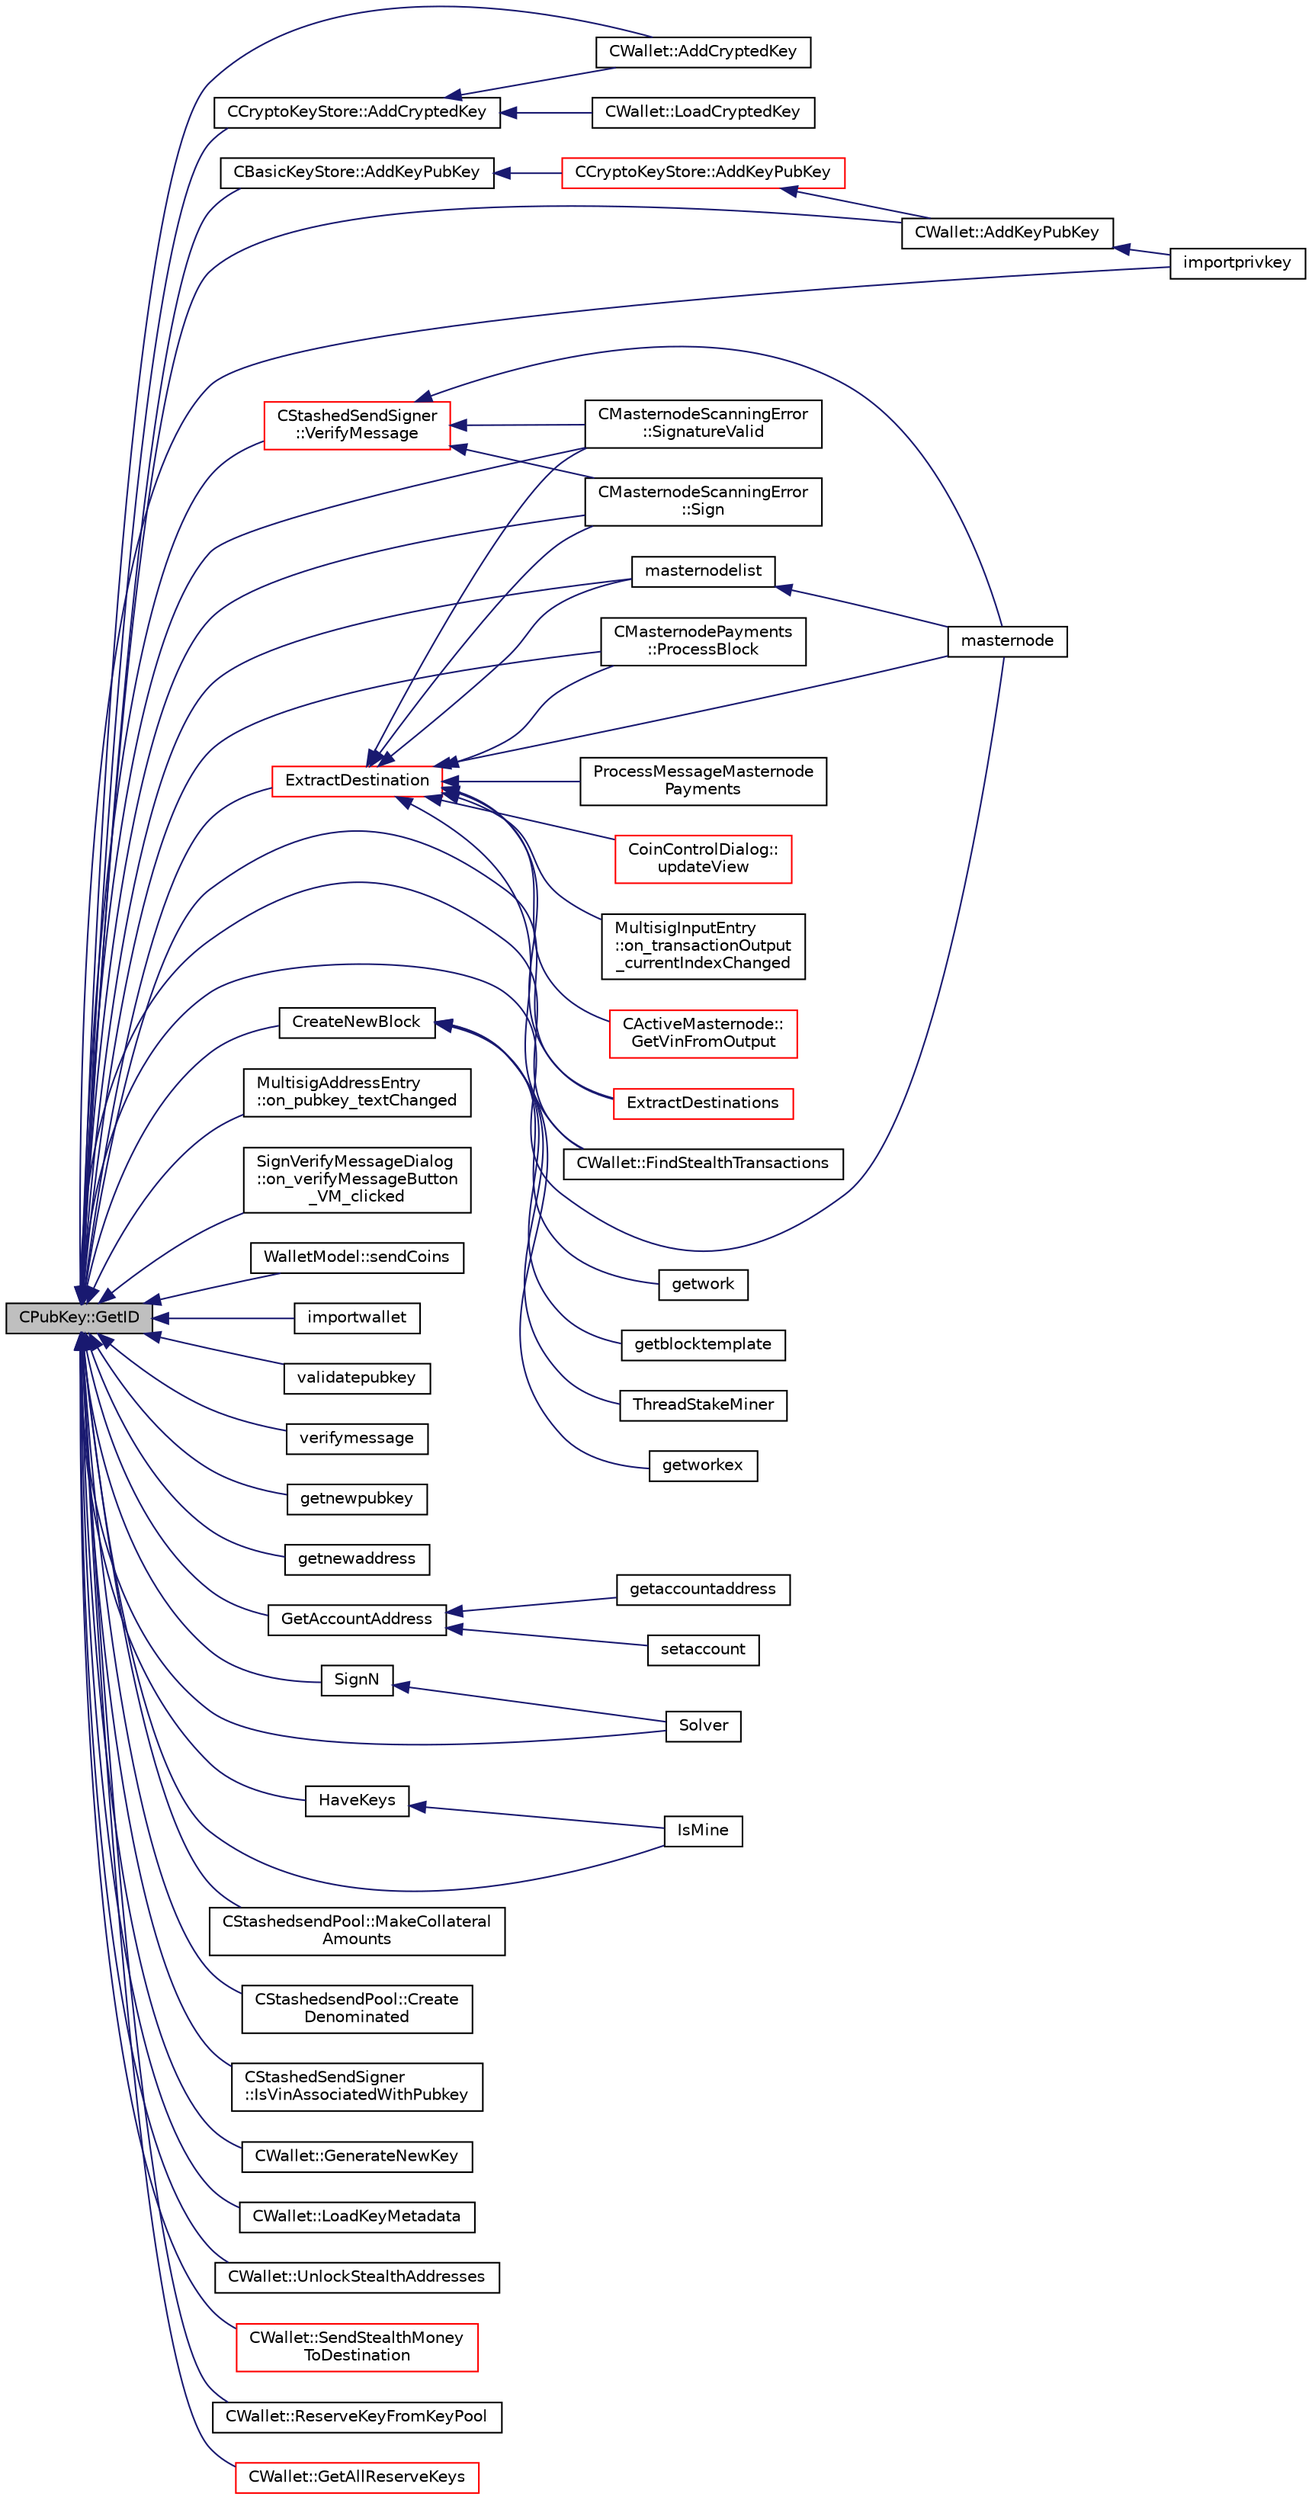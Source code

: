 digraph "CPubKey::GetID"
{
  edge [fontname="Helvetica",fontsize="10",labelfontname="Helvetica",labelfontsize="10"];
  node [fontname="Helvetica",fontsize="10",shape=record];
  rankdir="LR";
  Node165 [label="CPubKey::GetID",height=0.2,width=0.4,color="black", fillcolor="grey75", style="filled", fontcolor="black"];
  Node165 -> Node166 [dir="back",color="midnightblue",fontsize="10",style="solid",fontname="Helvetica"];
  Node166 [label="CCryptoKeyStore::AddCryptedKey",height=0.2,width=0.4,color="black", fillcolor="white", style="filled",URL="$db/dad/class_c_crypto_key_store.html#a9f4d2df95008205b2b9784c5f0e8e12b"];
  Node166 -> Node167 [dir="back",color="midnightblue",fontsize="10",style="solid",fontname="Helvetica"];
  Node167 [label="CWallet::AddCryptedKey",height=0.2,width=0.4,color="black", fillcolor="white", style="filled",URL="$d2/de5/class_c_wallet.html#a3e90096a903d49cd751f05fcdb7692ce"];
  Node166 -> Node168 [dir="back",color="midnightblue",fontsize="10",style="solid",fontname="Helvetica"];
  Node168 [label="CWallet::LoadCryptedKey",height=0.2,width=0.4,color="black", fillcolor="white", style="filled",URL="$d2/de5/class_c_wallet.html#a01fbd78238d4ef833d059f12a7e8ac9f"];
  Node165 -> Node169 [dir="back",color="midnightblue",fontsize="10",style="solid",fontname="Helvetica"];
  Node169 [label="CBasicKeyStore::AddKeyPubKey",height=0.2,width=0.4,color="black", fillcolor="white", style="filled",URL="$db/db1/class_c_basic_key_store.html#acc2e33f319de88e88f86b0dc79bdcb65"];
  Node169 -> Node170 [dir="back",color="midnightblue",fontsize="10",style="solid",fontname="Helvetica"];
  Node170 [label="CCryptoKeyStore::AddKeyPubKey",height=0.2,width=0.4,color="red", fillcolor="white", style="filled",URL="$db/dad/class_c_crypto_key_store.html#a340109b8673267676a34664a76ed3274"];
  Node170 -> Node171 [dir="back",color="midnightblue",fontsize="10",style="solid",fontname="Helvetica"];
  Node171 [label="CWallet::AddKeyPubKey",height=0.2,width=0.4,color="black", fillcolor="white", style="filled",URL="$d2/de5/class_c_wallet.html#a3240da36cd717146296969227a3e0bd5"];
  Node171 -> Node172 [dir="back",color="midnightblue",fontsize="10",style="solid",fontname="Helvetica"];
  Node172 [label="importprivkey",height=0.2,width=0.4,color="black", fillcolor="white", style="filled",URL="$dc/dbf/rpcdump_8cpp.html#a3a6fdb974fce01220a895393d444e981"];
  Node165 -> Node174 [dir="back",color="midnightblue",fontsize="10",style="solid",fontname="Helvetica"];
  Node174 [label="CMasternodePayments\l::ProcessBlock",height=0.2,width=0.4,color="black", fillcolor="white", style="filled",URL="$dc/d9a/class_c_masternode_payments.html#aa23dfbc148f10f601e9771bfcffea441"];
  Node165 -> Node175 [dir="back",color="midnightblue",fontsize="10",style="solid",fontname="Helvetica"];
  Node175 [label="CMasternodeScanningError\l::SignatureValid",height=0.2,width=0.4,color="black", fillcolor="white", style="filled",URL="$d0/de7/class_c_masternode_scanning_error.html#ae90fca573f70f7faa4c9f3a5db145f36"];
  Node165 -> Node176 [dir="back",color="midnightblue",fontsize="10",style="solid",fontname="Helvetica"];
  Node176 [label="CMasternodeScanningError\l::Sign",height=0.2,width=0.4,color="black", fillcolor="white", style="filled",URL="$d0/de7/class_c_masternode_scanning_error.html#afdc8ec9b08767cdf3c6a6cc819af7d09"];
  Node165 -> Node177 [dir="back",color="midnightblue",fontsize="10",style="solid",fontname="Helvetica"];
  Node177 [label="CreateNewBlock",height=0.2,width=0.4,color="black", fillcolor="white", style="filled",URL="$de/d13/miner_8h.html#aca0de7d757e027c2b08bd101c68c1549"];
  Node177 -> Node178 [dir="back",color="midnightblue",fontsize="10",style="solid",fontname="Helvetica"];
  Node178 [label="ThreadStakeMiner",height=0.2,width=0.4,color="black", fillcolor="white", style="filled",URL="$d6/de3/miner_8cpp.html#a31faece5ef0e403969b3d3debd79b352"];
  Node177 -> Node179 [dir="back",color="midnightblue",fontsize="10",style="solid",fontname="Helvetica"];
  Node179 [label="getworkex",height=0.2,width=0.4,color="black", fillcolor="white", style="filled",URL="$d4/ddd/rpcmining_8cpp.html#aa40f86dc468a3f2ef4a3bba99e20a069"];
  Node177 -> Node180 [dir="back",color="midnightblue",fontsize="10",style="solid",fontname="Helvetica"];
  Node180 [label="getwork",height=0.2,width=0.4,color="black", fillcolor="white", style="filled",URL="$d4/ddd/rpcmining_8cpp.html#a356be62c93d38267a7da9e1cb644d547"];
  Node177 -> Node181 [dir="back",color="midnightblue",fontsize="10",style="solid",fontname="Helvetica"];
  Node181 [label="getblocktemplate",height=0.2,width=0.4,color="black", fillcolor="white", style="filled",URL="$d4/ddd/rpcmining_8cpp.html#a27347eecedd59156c914fcb5ce488f9a"];
  Node165 -> Node182 [dir="back",color="midnightblue",fontsize="10",style="solid",fontname="Helvetica"];
  Node182 [label="MultisigAddressEntry\l::on_pubkey_textChanged",height=0.2,width=0.4,color="black", fillcolor="white", style="filled",URL="$da/d39/class_multisig_address_entry.html#addaaabad7c692f4be0255d3969ccb6c0"];
  Node165 -> Node183 [dir="back",color="midnightblue",fontsize="10",style="solid",fontname="Helvetica"];
  Node183 [label="SignVerifyMessageDialog\l::on_verifyMessageButton\l_VM_clicked",height=0.2,width=0.4,color="black", fillcolor="white", style="filled",URL="$d1/d26/class_sign_verify_message_dialog.html#ae37dec200b27f23c409221511447ae1e"];
  Node165 -> Node184 [dir="back",color="midnightblue",fontsize="10",style="solid",fontname="Helvetica"];
  Node184 [label="WalletModel::sendCoins",height=0.2,width=0.4,color="black", fillcolor="white", style="filled",URL="$d4/d27/class_wallet_model.html#a053fb3ff2b8b0347f83e6bb591126746"];
  Node165 -> Node172 [dir="back",color="midnightblue",fontsize="10",style="solid",fontname="Helvetica"];
  Node165 -> Node185 [dir="back",color="midnightblue",fontsize="10",style="solid",fontname="Helvetica"];
  Node185 [label="importwallet",height=0.2,width=0.4,color="black", fillcolor="white", style="filled",URL="$dc/dbf/rpcdump_8cpp.html#a2566d5c9dd1938b74e70398cdb3ac5c1"];
  Node165 -> Node186 [dir="back",color="midnightblue",fontsize="10",style="solid",fontname="Helvetica"];
  Node186 [label="validatepubkey",height=0.2,width=0.4,color="black", fillcolor="white", style="filled",URL="$db/d48/rpcmisc_8cpp.html#a32620752527477f4bac811a7db5ab35b"];
  Node165 -> Node187 [dir="back",color="midnightblue",fontsize="10",style="solid",fontname="Helvetica"];
  Node187 [label="verifymessage",height=0.2,width=0.4,color="black", fillcolor="white", style="filled",URL="$db/d48/rpcmisc_8cpp.html#ad8fce781dfd9dfd4866bba2a4589141a"];
  Node165 -> Node188 [dir="back",color="midnightblue",fontsize="10",style="solid",fontname="Helvetica"];
  Node188 [label="masternode",height=0.2,width=0.4,color="black", fillcolor="white", style="filled",URL="$d5/d6b/rpcstashedsend_8cpp.html#a30609e443aeb47c29ed0878d16b1b5e1"];
  Node165 -> Node189 [dir="back",color="midnightblue",fontsize="10",style="solid",fontname="Helvetica"];
  Node189 [label="masternodelist",height=0.2,width=0.4,color="black", fillcolor="white", style="filled",URL="$d5/d6b/rpcstashedsend_8cpp.html#a3a7ed7e37f21eb2912afc6e776f7236c"];
  Node189 -> Node188 [dir="back",color="midnightblue",fontsize="10",style="solid",fontname="Helvetica"];
  Node165 -> Node190 [dir="back",color="midnightblue",fontsize="10",style="solid",fontname="Helvetica"];
  Node190 [label="getnewpubkey",height=0.2,width=0.4,color="black", fillcolor="white", style="filled",URL="$df/d1d/rpcwallet_8cpp.html#a3f3bb4d519074126a20dd609a6886a72"];
  Node165 -> Node191 [dir="back",color="midnightblue",fontsize="10",style="solid",fontname="Helvetica"];
  Node191 [label="getnewaddress",height=0.2,width=0.4,color="black", fillcolor="white", style="filled",URL="$df/d1d/rpcwallet_8cpp.html#aead824d845d670fbd8f187ebd4f9a535"];
  Node165 -> Node192 [dir="back",color="midnightblue",fontsize="10",style="solid",fontname="Helvetica"];
  Node192 [label="GetAccountAddress",height=0.2,width=0.4,color="black", fillcolor="white", style="filled",URL="$df/d1d/rpcwallet_8cpp.html#af04b341ad8248ac9edce6d3265af86d4"];
  Node192 -> Node193 [dir="back",color="midnightblue",fontsize="10",style="solid",fontname="Helvetica"];
  Node193 [label="getaccountaddress",height=0.2,width=0.4,color="black", fillcolor="white", style="filled",URL="$df/d1d/rpcwallet_8cpp.html#a92145bcb3cfb45eb47dca18f1c94c434"];
  Node192 -> Node194 [dir="back",color="midnightblue",fontsize="10",style="solid",fontname="Helvetica"];
  Node194 [label="setaccount",height=0.2,width=0.4,color="black", fillcolor="white", style="filled",URL="$df/d1d/rpcwallet_8cpp.html#a6bf0dc200554f841a4549a2e5087f699"];
  Node165 -> Node195 [dir="back",color="midnightblue",fontsize="10",style="solid",fontname="Helvetica"];
  Node195 [label="SignN",height=0.2,width=0.4,color="black", fillcolor="white", style="filled",URL="$dd/d0f/script_8cpp.html#a2230b054e152c344e60125bf7f994473"];
  Node195 -> Node196 [dir="back",color="midnightblue",fontsize="10",style="solid",fontname="Helvetica"];
  Node196 [label="Solver",height=0.2,width=0.4,color="black", fillcolor="white", style="filled",URL="$de/d7f/script_8h.html#a8e31b29d5a654a570c493f7aa9c3abd9"];
  Node165 -> Node196 [dir="back",color="midnightblue",fontsize="10",style="solid",fontname="Helvetica"];
  Node165 -> Node197 [dir="back",color="midnightblue",fontsize="10",style="solid",fontname="Helvetica"];
  Node197 [label="HaveKeys",height=0.2,width=0.4,color="black", fillcolor="white", style="filled",URL="$dd/d0f/script_8cpp.html#a825478fbb9e96130529467ab5e16047e"];
  Node197 -> Node198 [dir="back",color="midnightblue",fontsize="10",style="solid",fontname="Helvetica"];
  Node198 [label="IsMine",height=0.2,width=0.4,color="black", fillcolor="white", style="filled",URL="$de/d7f/script_8h.html#ae1531a999ac1bfa59d70cfc984f1266b"];
  Node165 -> Node198 [dir="back",color="midnightblue",fontsize="10",style="solid",fontname="Helvetica"];
  Node165 -> Node199 [dir="back",color="midnightblue",fontsize="10",style="solid",fontname="Helvetica"];
  Node199 [label="ExtractDestination",height=0.2,width=0.4,color="red", fillcolor="white", style="filled",URL="$de/d7f/script_8h.html#a951f7e601746ae076afdf3169ecca2fc"];
  Node199 -> Node200 [dir="back",color="midnightblue",fontsize="10",style="solid",fontname="Helvetica"];
  Node200 [label="CActiveMasternode::\lGetVinFromOutput",height=0.2,width=0.4,color="red", fillcolor="white", style="filled",URL="$d9/d29/class_c_active_masternode.html#abc2ae1e24001f80ace4bbea2b6453944"];
  Node199 -> Node204 [dir="back",color="midnightblue",fontsize="10",style="solid",fontname="Helvetica"];
  Node204 [label="ProcessMessageMasternode\lPayments",height=0.2,width=0.4,color="black", fillcolor="white", style="filled",URL="$dc/d20/masternode-payments_8h.html#a8c28fb440d8031543d1de309e34c40f2"];
  Node199 -> Node174 [dir="back",color="midnightblue",fontsize="10",style="solid",fontname="Helvetica"];
  Node199 -> Node175 [dir="back",color="midnightblue",fontsize="10",style="solid",fontname="Helvetica"];
  Node199 -> Node176 [dir="back",color="midnightblue",fontsize="10",style="solid",fontname="Helvetica"];
  Node199 -> Node205 [dir="back",color="midnightblue",fontsize="10",style="solid",fontname="Helvetica"];
  Node205 [label="CoinControlDialog::\lupdateView",height=0.2,width=0.4,color="red", fillcolor="white", style="filled",URL="$dd/dfb/class_coin_control_dialog.html#aadea33050e5c1efd5eae8d2fcfa721f9"];
  Node199 -> Node212 [dir="back",color="midnightblue",fontsize="10",style="solid",fontname="Helvetica"];
  Node212 [label="MultisigInputEntry\l::on_transactionOutput\l_currentIndexChanged",height=0.2,width=0.4,color="black", fillcolor="white", style="filled",URL="$d9/d3d/class_multisig_input_entry.html#a122ee9305bd98ccb311698169be45941"];
  Node199 -> Node188 [dir="back",color="midnightblue",fontsize="10",style="solid",fontname="Helvetica"];
  Node199 -> Node189 [dir="back",color="midnightblue",fontsize="10",style="solid",fontname="Helvetica"];
  Node199 -> Node223 [dir="back",color="midnightblue",fontsize="10",style="solid",fontname="Helvetica"];
  Node223 [label="ExtractDestinations",height=0.2,width=0.4,color="red", fillcolor="white", style="filled",URL="$de/d7f/script_8h.html#a49e36ddce090cc66aba405c0755c8be7"];
  Node199 -> Node240 [dir="back",color="midnightblue",fontsize="10",style="solid",fontname="Helvetica"];
  Node240 [label="CWallet::FindStealthTransactions",height=0.2,width=0.4,color="black", fillcolor="white", style="filled",URL="$d2/de5/class_c_wallet.html#a5d0e2025dc7a87a0406be272b80509ee"];
  Node165 -> Node223 [dir="back",color="midnightblue",fontsize="10",style="solid",fontname="Helvetica"];
  Node165 -> Node244 [dir="back",color="midnightblue",fontsize="10",style="solid",fontname="Helvetica"];
  Node244 [label="CStashedsendPool::MakeCollateral\lAmounts",height=0.2,width=0.4,color="black", fillcolor="white", style="filled",URL="$dd/d8a/class_c_stashedsend_pool.html#af475cbfebb9c64e9e7b831f2415d921c",tooltip="Split up large inputs or make fee sized inputs. "];
  Node165 -> Node245 [dir="back",color="midnightblue",fontsize="10",style="solid",fontname="Helvetica"];
  Node245 [label="CStashedsendPool::Create\lDenominated",height=0.2,width=0.4,color="black", fillcolor="white", style="filled",URL="$dd/d8a/class_c_stashedsend_pool.html#a02b3808e3653ed966b4c60874a137490"];
  Node165 -> Node246 [dir="back",color="midnightblue",fontsize="10",style="solid",fontname="Helvetica"];
  Node246 [label="CStashedSendSigner\l::IsVinAssociatedWithPubkey",height=0.2,width=0.4,color="black", fillcolor="white", style="filled",URL="$da/d0a/class_c_stashed_send_signer.html#aaca192c63b69266a4ac439051d3bbf58",tooltip="Is the inputs associated with this public key? (and there is 20000 ION - checking if valid masternode..."];
  Node165 -> Node247 [dir="back",color="midnightblue",fontsize="10",style="solid",fontname="Helvetica"];
  Node247 [label="CStashedSendSigner\l::VerifyMessage",height=0.2,width=0.4,color="red", fillcolor="white", style="filled",URL="$da/d0a/class_c_stashed_send_signer.html#a917e4eb567f2005a73ef59bafcf46bd4",tooltip="Verify the message, returns true if succcessful. "];
  Node247 -> Node175 [dir="back",color="midnightblue",fontsize="10",style="solid",fontname="Helvetica"];
  Node247 -> Node176 [dir="back",color="midnightblue",fontsize="10",style="solid",fontname="Helvetica"];
  Node247 -> Node188 [dir="back",color="midnightblue",fontsize="10",style="solid",fontname="Helvetica"];
  Node165 -> Node267 [dir="back",color="midnightblue",fontsize="10",style="solid",fontname="Helvetica"];
  Node267 [label="CWallet::GenerateNewKey",height=0.2,width=0.4,color="black", fillcolor="white", style="filled",URL="$d2/de5/class_c_wallet.html#a061fe7f54f80ec40f856b3e6365c2f4a"];
  Node165 -> Node171 [dir="back",color="midnightblue",fontsize="10",style="solid",fontname="Helvetica"];
  Node165 -> Node167 [dir="back",color="midnightblue",fontsize="10",style="solid",fontname="Helvetica"];
  Node165 -> Node268 [dir="back",color="midnightblue",fontsize="10",style="solid",fontname="Helvetica"];
  Node268 [label="CWallet::LoadKeyMetadata",height=0.2,width=0.4,color="black", fillcolor="white", style="filled",URL="$d2/de5/class_c_wallet.html#a21e6580474514f838dfe1446890085a4"];
  Node165 -> Node269 [dir="back",color="midnightblue",fontsize="10",style="solid",fontname="Helvetica"];
  Node269 [label="CWallet::UnlockStealthAddresses",height=0.2,width=0.4,color="black", fillcolor="white", style="filled",URL="$d2/de5/class_c_wallet.html#ac45af0632ea59c56295d3158b7387f33"];
  Node165 -> Node270 [dir="back",color="midnightblue",fontsize="10",style="solid",fontname="Helvetica"];
  Node270 [label="CWallet::SendStealthMoney\lToDestination",height=0.2,width=0.4,color="red", fillcolor="white", style="filled",URL="$d2/de5/class_c_wallet.html#afce932bf3aa678046ab75eccff004858"];
  Node165 -> Node240 [dir="back",color="midnightblue",fontsize="10",style="solid",fontname="Helvetica"];
  Node165 -> Node273 [dir="back",color="midnightblue",fontsize="10",style="solid",fontname="Helvetica"];
  Node273 [label="CWallet::ReserveKeyFromKeyPool",height=0.2,width=0.4,color="black", fillcolor="white", style="filled",URL="$d2/de5/class_c_wallet.html#a9921854840668a1856998f041177dd2b"];
  Node165 -> Node274 [dir="back",color="midnightblue",fontsize="10",style="solid",fontname="Helvetica"];
  Node274 [label="CWallet::GetAllReserveKeys",height=0.2,width=0.4,color="red", fillcolor="white", style="filled",URL="$d2/de5/class_c_wallet.html#aa182f6de943295062748ab42e64c9203"];
}
